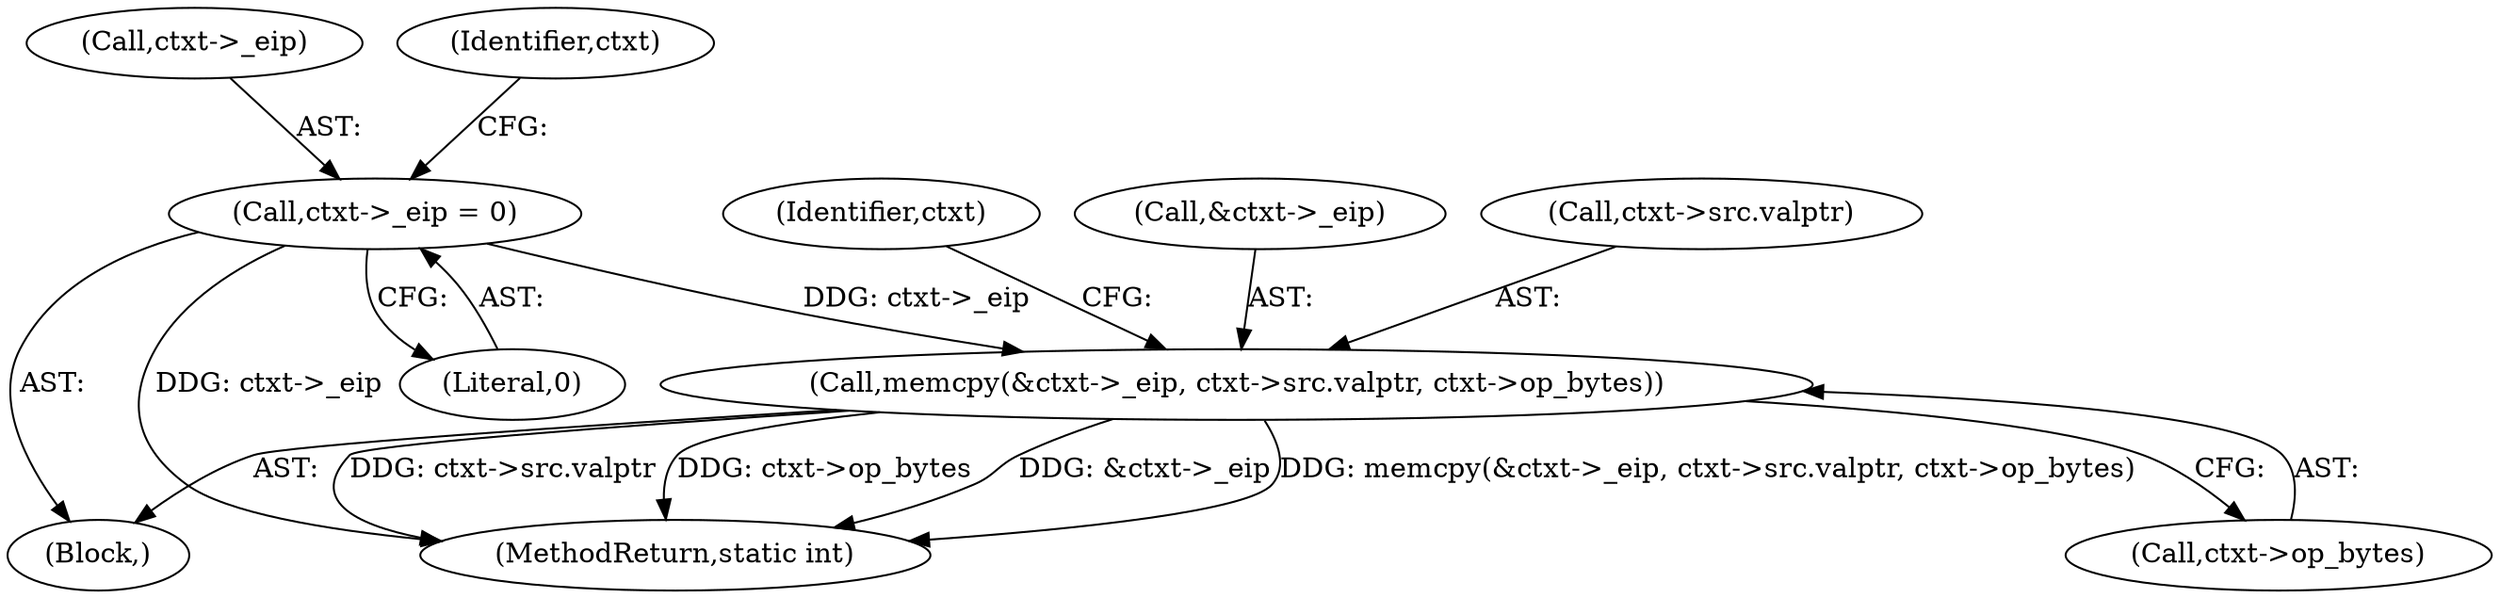 digraph "1_linux_d1442d85cc30ea75f7d399474ca738e0bc96f715_0@API" {
"1000142" [label="(Call,memcpy(&ctxt->_eip, ctxt->src.valptr, ctxt->op_bytes))"];
"1000137" [label="(Call,ctxt->_eip = 0)"];
"1000102" [label="(Block,)"];
"1000143" [label="(Call,&ctxt->_eip)"];
"1000152" [label="(Call,ctxt->op_bytes)"];
"1000182" [label="(MethodReturn,static int)"];
"1000138" [label="(Call,ctxt->_eip)"];
"1000137" [label="(Call,ctxt->_eip = 0)"];
"1000147" [label="(Call,ctxt->src.valptr)"];
"1000142" [label="(Call,memcpy(&ctxt->_eip, ctxt->src.valptr, ctxt->op_bytes))"];
"1000145" [label="(Identifier,ctxt)"];
"1000141" [label="(Literal,0)"];
"1000158" [label="(Identifier,ctxt)"];
"1000142" -> "1000102"  [label="AST: "];
"1000142" -> "1000152"  [label="CFG: "];
"1000143" -> "1000142"  [label="AST: "];
"1000147" -> "1000142"  [label="AST: "];
"1000152" -> "1000142"  [label="AST: "];
"1000158" -> "1000142"  [label="CFG: "];
"1000142" -> "1000182"  [label="DDG: ctxt->op_bytes"];
"1000142" -> "1000182"  [label="DDG: &ctxt->_eip"];
"1000142" -> "1000182"  [label="DDG: memcpy(&ctxt->_eip, ctxt->src.valptr, ctxt->op_bytes)"];
"1000142" -> "1000182"  [label="DDG: ctxt->src.valptr"];
"1000137" -> "1000142"  [label="DDG: ctxt->_eip"];
"1000137" -> "1000102"  [label="AST: "];
"1000137" -> "1000141"  [label="CFG: "];
"1000138" -> "1000137"  [label="AST: "];
"1000141" -> "1000137"  [label="AST: "];
"1000145" -> "1000137"  [label="CFG: "];
"1000137" -> "1000182"  [label="DDG: ctxt->_eip"];
}
